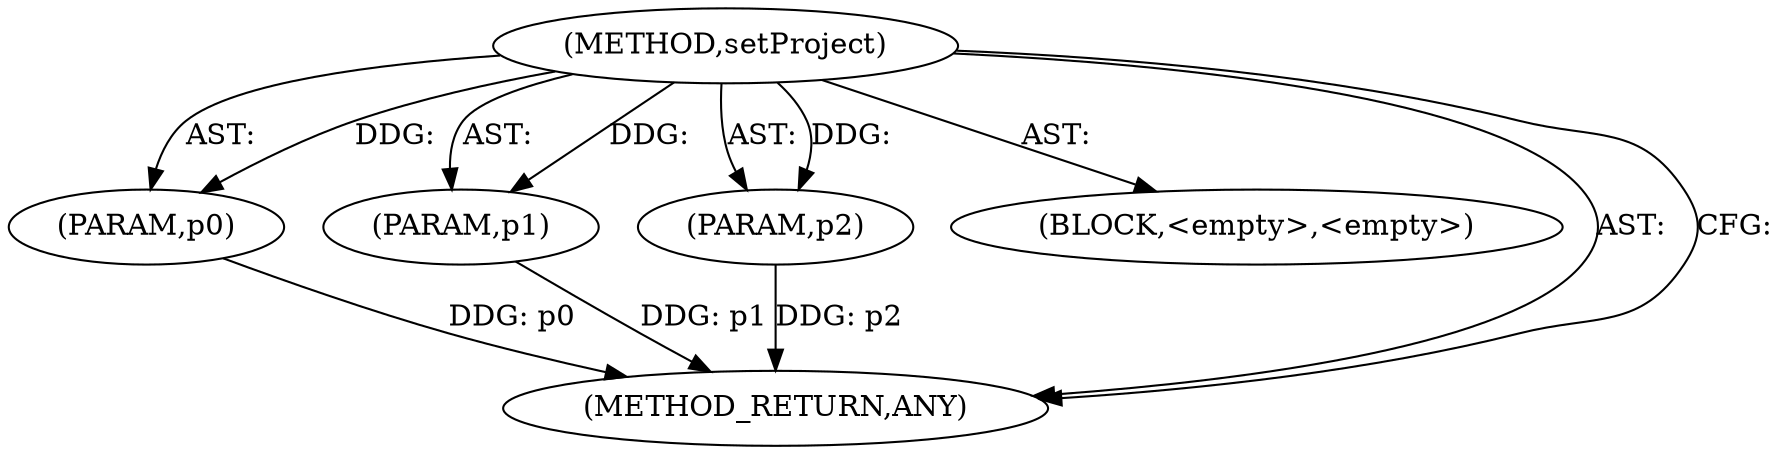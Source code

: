 digraph "setProject" {  
"111669149720" [label = <(METHOD,setProject)> ]
"115964117037" [label = <(PARAM,p0)> ]
"115964117038" [label = <(PARAM,p1)> ]
"115964117039" [label = <(PARAM,p2)> ]
"25769803812" [label = <(BLOCK,&lt;empty&gt;,&lt;empty&gt;)> ]
"128849018904" [label = <(METHOD_RETURN,ANY)> ]
  "111669149720" -> "115964117037"  [ label = "AST: "] 
  "111669149720" -> "115964117038"  [ label = "AST: "] 
  "111669149720" -> "25769803812"  [ label = "AST: "] 
  "111669149720" -> "115964117039"  [ label = "AST: "] 
  "111669149720" -> "128849018904"  [ label = "AST: "] 
  "111669149720" -> "128849018904"  [ label = "CFG: "] 
  "115964117037" -> "128849018904"  [ label = "DDG: p0"] 
  "115964117038" -> "128849018904"  [ label = "DDG: p1"] 
  "115964117039" -> "128849018904"  [ label = "DDG: p2"] 
  "111669149720" -> "115964117037"  [ label = "DDG: "] 
  "111669149720" -> "115964117038"  [ label = "DDG: "] 
  "111669149720" -> "115964117039"  [ label = "DDG: "] 
}

